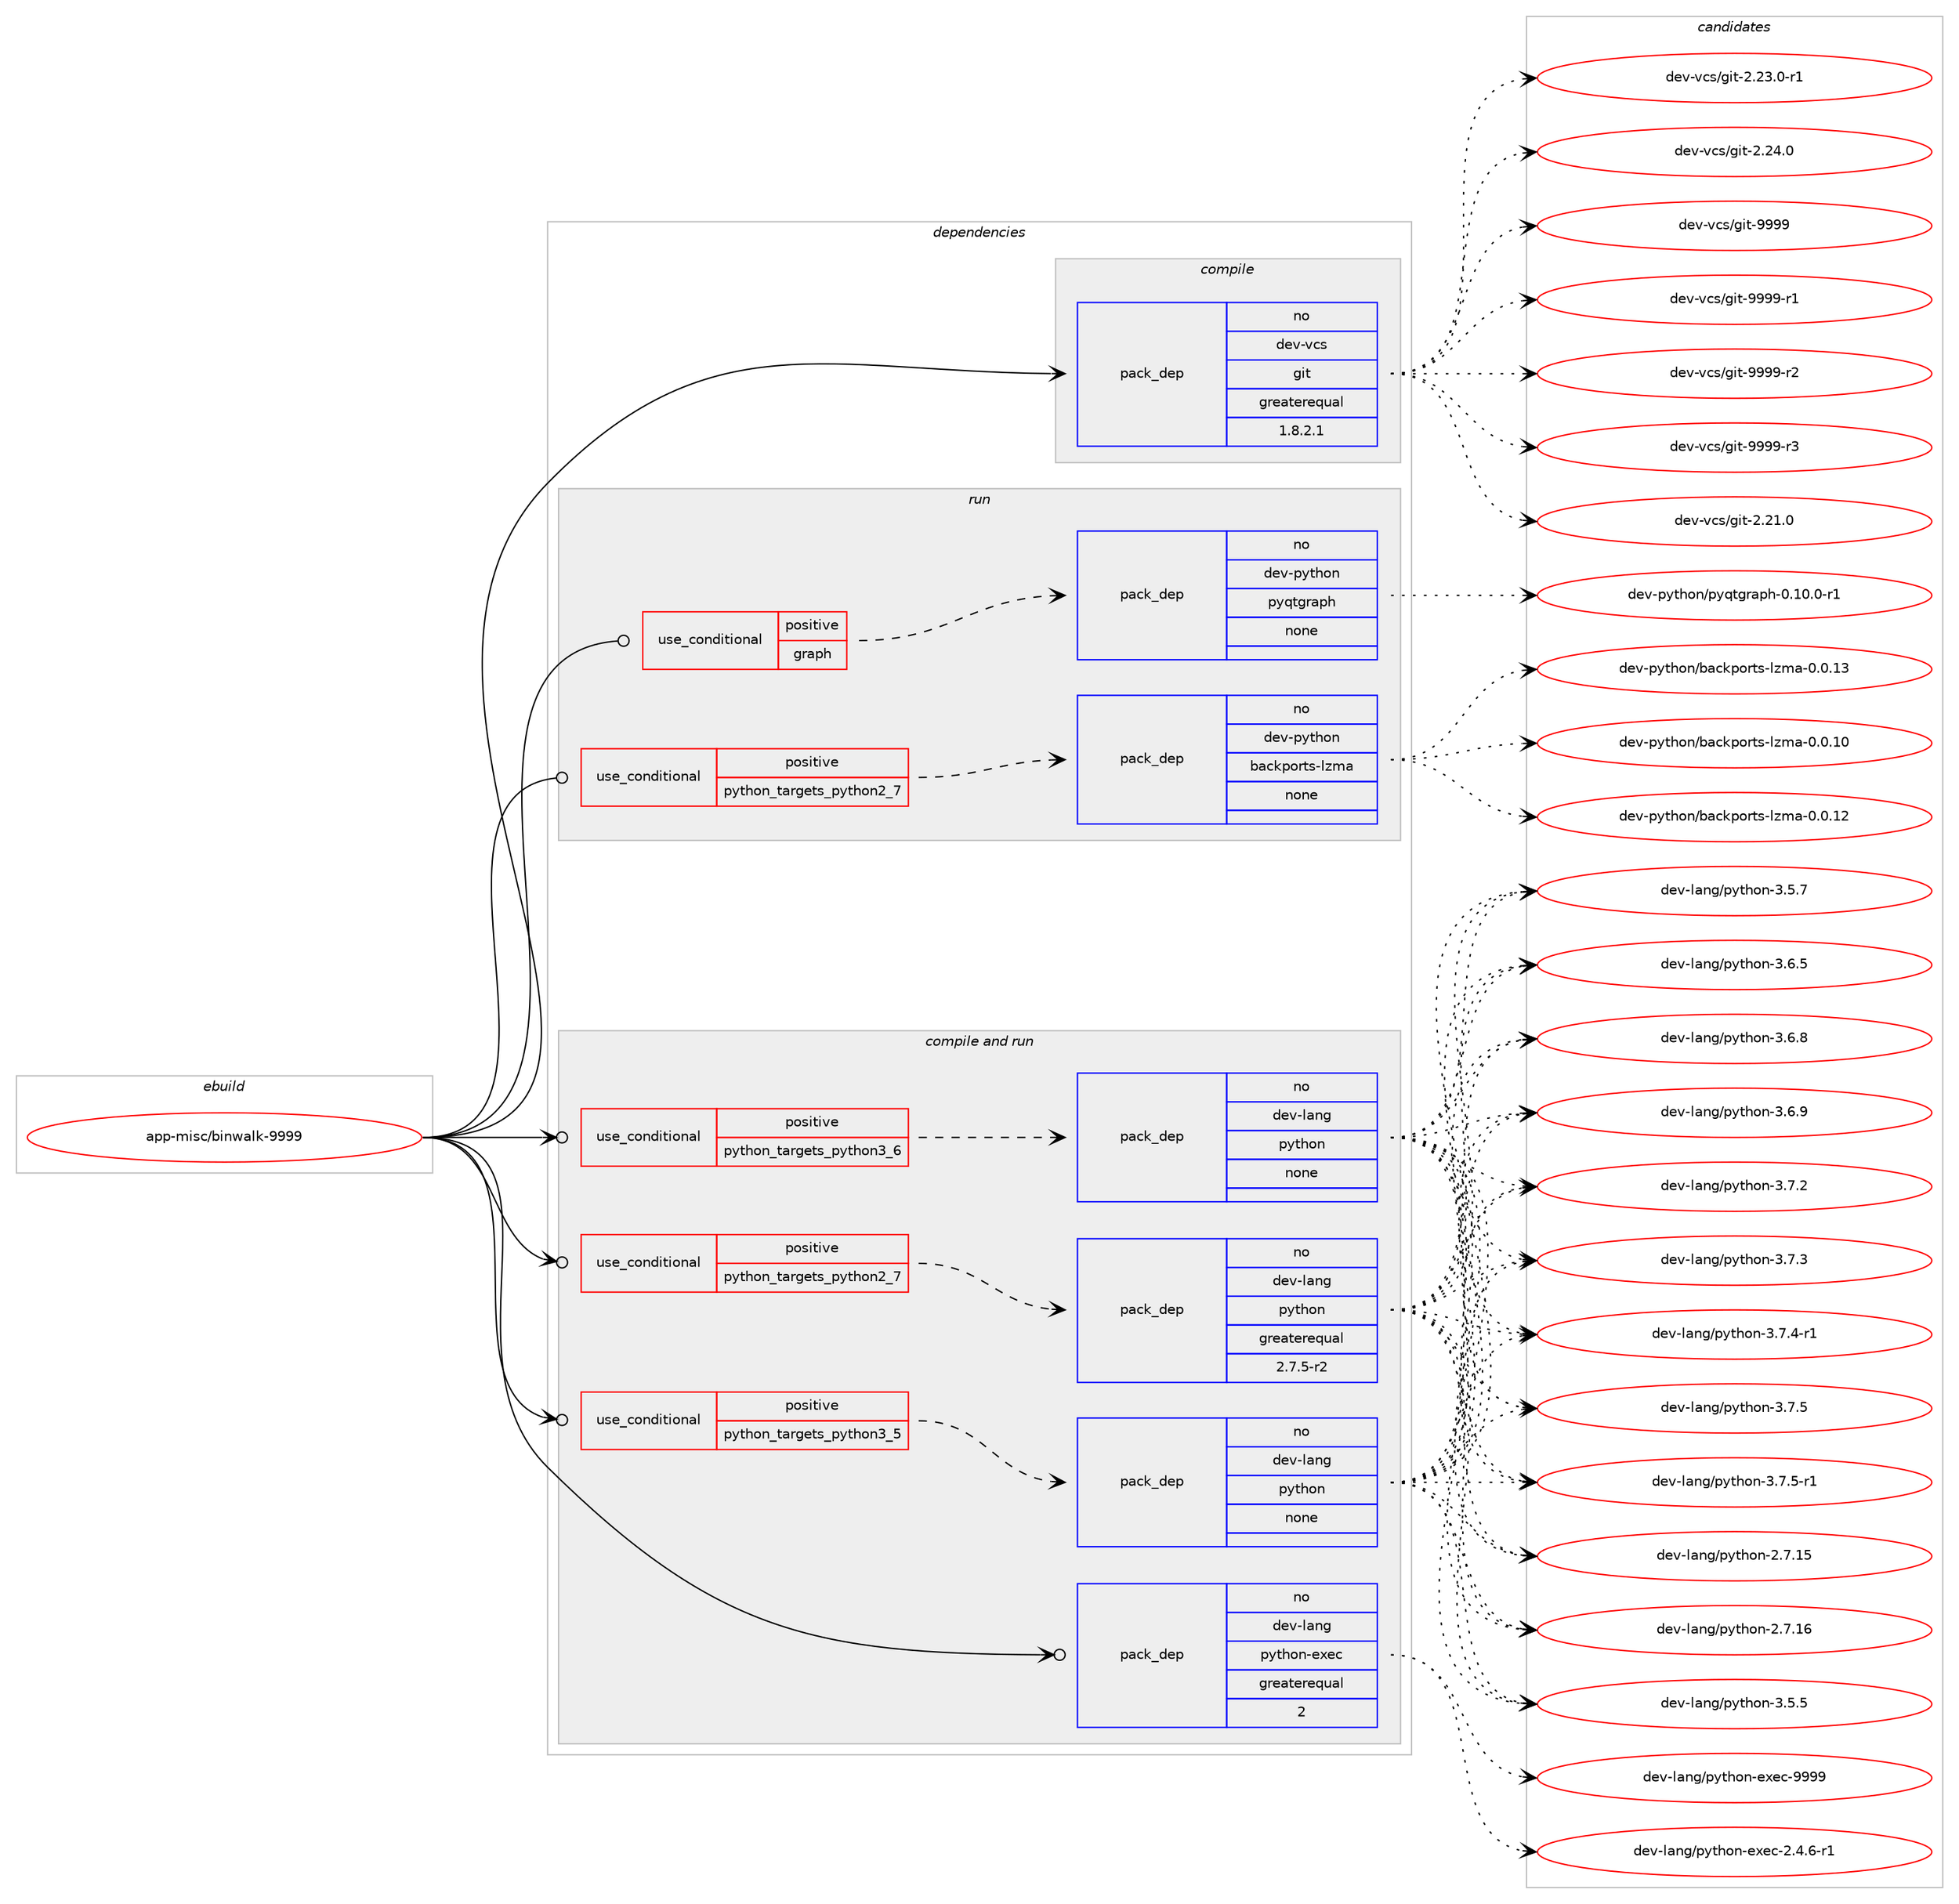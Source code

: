 digraph prolog {

# *************
# Graph options
# *************

newrank=true;
concentrate=true;
compound=true;
graph [rankdir=LR,fontname=Helvetica,fontsize=10,ranksep=1.5];#, ranksep=2.5, nodesep=0.2];
edge  [arrowhead=vee];
node  [fontname=Helvetica,fontsize=10];

# **********
# The ebuild
# **********

subgraph cluster_leftcol {
color=gray;
rank=same;
label=<<i>ebuild</i>>;
id [label="app-misc/binwalk-9999", color=red, width=4, href="../app-misc/binwalk-9999.svg"];
}

# ****************
# The dependencies
# ****************

subgraph cluster_midcol {
color=gray;
label=<<i>dependencies</i>>;
subgraph cluster_compile {
fillcolor="#eeeeee";
style=filled;
label=<<i>compile</i>>;
subgraph pack369900 {
dependency497778 [label=<<TABLE BORDER="0" CELLBORDER="1" CELLSPACING="0" CELLPADDING="4" WIDTH="220"><TR><TD ROWSPAN="6" CELLPADDING="30">pack_dep</TD></TR><TR><TD WIDTH="110">no</TD></TR><TR><TD>dev-vcs</TD></TR><TR><TD>git</TD></TR><TR><TD>greaterequal</TD></TR><TR><TD>1.8.2.1</TD></TR></TABLE>>, shape=none, color=blue];
}
id:e -> dependency497778:w [weight=20,style="solid",arrowhead="vee"];
}
subgraph cluster_compileandrun {
fillcolor="#eeeeee";
style=filled;
label=<<i>compile and run</i>>;
subgraph cond118896 {
dependency497779 [label=<<TABLE BORDER="0" CELLBORDER="1" CELLSPACING="0" CELLPADDING="4"><TR><TD ROWSPAN="3" CELLPADDING="10">use_conditional</TD></TR><TR><TD>positive</TD></TR><TR><TD>python_targets_python2_7</TD></TR></TABLE>>, shape=none, color=red];
subgraph pack369901 {
dependency497780 [label=<<TABLE BORDER="0" CELLBORDER="1" CELLSPACING="0" CELLPADDING="4" WIDTH="220"><TR><TD ROWSPAN="6" CELLPADDING="30">pack_dep</TD></TR><TR><TD WIDTH="110">no</TD></TR><TR><TD>dev-lang</TD></TR><TR><TD>python</TD></TR><TR><TD>greaterequal</TD></TR><TR><TD>2.7.5-r2</TD></TR></TABLE>>, shape=none, color=blue];
}
dependency497779:e -> dependency497780:w [weight=20,style="dashed",arrowhead="vee"];
}
id:e -> dependency497779:w [weight=20,style="solid",arrowhead="odotvee"];
subgraph cond118897 {
dependency497781 [label=<<TABLE BORDER="0" CELLBORDER="1" CELLSPACING="0" CELLPADDING="4"><TR><TD ROWSPAN="3" CELLPADDING="10">use_conditional</TD></TR><TR><TD>positive</TD></TR><TR><TD>python_targets_python3_5</TD></TR></TABLE>>, shape=none, color=red];
subgraph pack369902 {
dependency497782 [label=<<TABLE BORDER="0" CELLBORDER="1" CELLSPACING="0" CELLPADDING="4" WIDTH="220"><TR><TD ROWSPAN="6" CELLPADDING="30">pack_dep</TD></TR><TR><TD WIDTH="110">no</TD></TR><TR><TD>dev-lang</TD></TR><TR><TD>python</TD></TR><TR><TD>none</TD></TR><TR><TD></TD></TR></TABLE>>, shape=none, color=blue];
}
dependency497781:e -> dependency497782:w [weight=20,style="dashed",arrowhead="vee"];
}
id:e -> dependency497781:w [weight=20,style="solid",arrowhead="odotvee"];
subgraph cond118898 {
dependency497783 [label=<<TABLE BORDER="0" CELLBORDER="1" CELLSPACING="0" CELLPADDING="4"><TR><TD ROWSPAN="3" CELLPADDING="10">use_conditional</TD></TR><TR><TD>positive</TD></TR><TR><TD>python_targets_python3_6</TD></TR></TABLE>>, shape=none, color=red];
subgraph pack369903 {
dependency497784 [label=<<TABLE BORDER="0" CELLBORDER="1" CELLSPACING="0" CELLPADDING="4" WIDTH="220"><TR><TD ROWSPAN="6" CELLPADDING="30">pack_dep</TD></TR><TR><TD WIDTH="110">no</TD></TR><TR><TD>dev-lang</TD></TR><TR><TD>python</TD></TR><TR><TD>none</TD></TR><TR><TD></TD></TR></TABLE>>, shape=none, color=blue];
}
dependency497783:e -> dependency497784:w [weight=20,style="dashed",arrowhead="vee"];
}
id:e -> dependency497783:w [weight=20,style="solid",arrowhead="odotvee"];
subgraph pack369904 {
dependency497785 [label=<<TABLE BORDER="0" CELLBORDER="1" CELLSPACING="0" CELLPADDING="4" WIDTH="220"><TR><TD ROWSPAN="6" CELLPADDING="30">pack_dep</TD></TR><TR><TD WIDTH="110">no</TD></TR><TR><TD>dev-lang</TD></TR><TR><TD>python-exec</TD></TR><TR><TD>greaterequal</TD></TR><TR><TD>2</TD></TR></TABLE>>, shape=none, color=blue];
}
id:e -> dependency497785:w [weight=20,style="solid",arrowhead="odotvee"];
}
subgraph cluster_run {
fillcolor="#eeeeee";
style=filled;
label=<<i>run</i>>;
subgraph cond118899 {
dependency497786 [label=<<TABLE BORDER="0" CELLBORDER="1" CELLSPACING="0" CELLPADDING="4"><TR><TD ROWSPAN="3" CELLPADDING="10">use_conditional</TD></TR><TR><TD>positive</TD></TR><TR><TD>graph</TD></TR></TABLE>>, shape=none, color=red];
subgraph pack369905 {
dependency497787 [label=<<TABLE BORDER="0" CELLBORDER="1" CELLSPACING="0" CELLPADDING="4" WIDTH="220"><TR><TD ROWSPAN="6" CELLPADDING="30">pack_dep</TD></TR><TR><TD WIDTH="110">no</TD></TR><TR><TD>dev-python</TD></TR><TR><TD>pyqtgraph</TD></TR><TR><TD>none</TD></TR><TR><TD></TD></TR></TABLE>>, shape=none, color=blue];
}
dependency497786:e -> dependency497787:w [weight=20,style="dashed",arrowhead="vee"];
}
id:e -> dependency497786:w [weight=20,style="solid",arrowhead="odot"];
subgraph cond118900 {
dependency497788 [label=<<TABLE BORDER="0" CELLBORDER="1" CELLSPACING="0" CELLPADDING="4"><TR><TD ROWSPAN="3" CELLPADDING="10">use_conditional</TD></TR><TR><TD>positive</TD></TR><TR><TD>python_targets_python2_7</TD></TR></TABLE>>, shape=none, color=red];
subgraph pack369906 {
dependency497789 [label=<<TABLE BORDER="0" CELLBORDER="1" CELLSPACING="0" CELLPADDING="4" WIDTH="220"><TR><TD ROWSPAN="6" CELLPADDING="30">pack_dep</TD></TR><TR><TD WIDTH="110">no</TD></TR><TR><TD>dev-python</TD></TR><TR><TD>backports-lzma</TD></TR><TR><TD>none</TD></TR><TR><TD></TD></TR></TABLE>>, shape=none, color=blue];
}
dependency497788:e -> dependency497789:w [weight=20,style="dashed",arrowhead="vee"];
}
id:e -> dependency497788:w [weight=20,style="solid",arrowhead="odot"];
}
}

# **************
# The candidates
# **************

subgraph cluster_choices {
rank=same;
color=gray;
label=<<i>candidates</i>>;

subgraph choice369900 {
color=black;
nodesep=1;
choice10010111845118991154710310511645504650494648 [label="dev-vcs/git-2.21.0", color=red, width=4,href="../dev-vcs/git-2.21.0.svg"];
choice100101118451189911547103105116455046505146484511449 [label="dev-vcs/git-2.23.0-r1", color=red, width=4,href="../dev-vcs/git-2.23.0-r1.svg"];
choice10010111845118991154710310511645504650524648 [label="dev-vcs/git-2.24.0", color=red, width=4,href="../dev-vcs/git-2.24.0.svg"];
choice1001011184511899115471031051164557575757 [label="dev-vcs/git-9999", color=red, width=4,href="../dev-vcs/git-9999.svg"];
choice10010111845118991154710310511645575757574511449 [label="dev-vcs/git-9999-r1", color=red, width=4,href="../dev-vcs/git-9999-r1.svg"];
choice10010111845118991154710310511645575757574511450 [label="dev-vcs/git-9999-r2", color=red, width=4,href="../dev-vcs/git-9999-r2.svg"];
choice10010111845118991154710310511645575757574511451 [label="dev-vcs/git-9999-r3", color=red, width=4,href="../dev-vcs/git-9999-r3.svg"];
dependency497778:e -> choice10010111845118991154710310511645504650494648:w [style=dotted,weight="100"];
dependency497778:e -> choice100101118451189911547103105116455046505146484511449:w [style=dotted,weight="100"];
dependency497778:e -> choice10010111845118991154710310511645504650524648:w [style=dotted,weight="100"];
dependency497778:e -> choice1001011184511899115471031051164557575757:w [style=dotted,weight="100"];
dependency497778:e -> choice10010111845118991154710310511645575757574511449:w [style=dotted,weight="100"];
dependency497778:e -> choice10010111845118991154710310511645575757574511450:w [style=dotted,weight="100"];
dependency497778:e -> choice10010111845118991154710310511645575757574511451:w [style=dotted,weight="100"];
}
subgraph choice369901 {
color=black;
nodesep=1;
choice10010111845108971101034711212111610411111045504655464953 [label="dev-lang/python-2.7.15", color=red, width=4,href="../dev-lang/python-2.7.15.svg"];
choice10010111845108971101034711212111610411111045504655464954 [label="dev-lang/python-2.7.16", color=red, width=4,href="../dev-lang/python-2.7.16.svg"];
choice100101118451089711010347112121116104111110455146534653 [label="dev-lang/python-3.5.5", color=red, width=4,href="../dev-lang/python-3.5.5.svg"];
choice100101118451089711010347112121116104111110455146534655 [label="dev-lang/python-3.5.7", color=red, width=4,href="../dev-lang/python-3.5.7.svg"];
choice100101118451089711010347112121116104111110455146544653 [label="dev-lang/python-3.6.5", color=red, width=4,href="../dev-lang/python-3.6.5.svg"];
choice100101118451089711010347112121116104111110455146544656 [label="dev-lang/python-3.6.8", color=red, width=4,href="../dev-lang/python-3.6.8.svg"];
choice100101118451089711010347112121116104111110455146544657 [label="dev-lang/python-3.6.9", color=red, width=4,href="../dev-lang/python-3.6.9.svg"];
choice100101118451089711010347112121116104111110455146554650 [label="dev-lang/python-3.7.2", color=red, width=4,href="../dev-lang/python-3.7.2.svg"];
choice100101118451089711010347112121116104111110455146554651 [label="dev-lang/python-3.7.3", color=red, width=4,href="../dev-lang/python-3.7.3.svg"];
choice1001011184510897110103471121211161041111104551465546524511449 [label="dev-lang/python-3.7.4-r1", color=red, width=4,href="../dev-lang/python-3.7.4-r1.svg"];
choice100101118451089711010347112121116104111110455146554653 [label="dev-lang/python-3.7.5", color=red, width=4,href="../dev-lang/python-3.7.5.svg"];
choice1001011184510897110103471121211161041111104551465546534511449 [label="dev-lang/python-3.7.5-r1", color=red, width=4,href="../dev-lang/python-3.7.5-r1.svg"];
dependency497780:e -> choice10010111845108971101034711212111610411111045504655464953:w [style=dotted,weight="100"];
dependency497780:e -> choice10010111845108971101034711212111610411111045504655464954:w [style=dotted,weight="100"];
dependency497780:e -> choice100101118451089711010347112121116104111110455146534653:w [style=dotted,weight="100"];
dependency497780:e -> choice100101118451089711010347112121116104111110455146534655:w [style=dotted,weight="100"];
dependency497780:e -> choice100101118451089711010347112121116104111110455146544653:w [style=dotted,weight="100"];
dependency497780:e -> choice100101118451089711010347112121116104111110455146544656:w [style=dotted,weight="100"];
dependency497780:e -> choice100101118451089711010347112121116104111110455146544657:w [style=dotted,weight="100"];
dependency497780:e -> choice100101118451089711010347112121116104111110455146554650:w [style=dotted,weight="100"];
dependency497780:e -> choice100101118451089711010347112121116104111110455146554651:w [style=dotted,weight="100"];
dependency497780:e -> choice1001011184510897110103471121211161041111104551465546524511449:w [style=dotted,weight="100"];
dependency497780:e -> choice100101118451089711010347112121116104111110455146554653:w [style=dotted,weight="100"];
dependency497780:e -> choice1001011184510897110103471121211161041111104551465546534511449:w [style=dotted,weight="100"];
}
subgraph choice369902 {
color=black;
nodesep=1;
choice10010111845108971101034711212111610411111045504655464953 [label="dev-lang/python-2.7.15", color=red, width=4,href="../dev-lang/python-2.7.15.svg"];
choice10010111845108971101034711212111610411111045504655464954 [label="dev-lang/python-2.7.16", color=red, width=4,href="../dev-lang/python-2.7.16.svg"];
choice100101118451089711010347112121116104111110455146534653 [label="dev-lang/python-3.5.5", color=red, width=4,href="../dev-lang/python-3.5.5.svg"];
choice100101118451089711010347112121116104111110455146534655 [label="dev-lang/python-3.5.7", color=red, width=4,href="../dev-lang/python-3.5.7.svg"];
choice100101118451089711010347112121116104111110455146544653 [label="dev-lang/python-3.6.5", color=red, width=4,href="../dev-lang/python-3.6.5.svg"];
choice100101118451089711010347112121116104111110455146544656 [label="dev-lang/python-3.6.8", color=red, width=4,href="../dev-lang/python-3.6.8.svg"];
choice100101118451089711010347112121116104111110455146544657 [label="dev-lang/python-3.6.9", color=red, width=4,href="../dev-lang/python-3.6.9.svg"];
choice100101118451089711010347112121116104111110455146554650 [label="dev-lang/python-3.7.2", color=red, width=4,href="../dev-lang/python-3.7.2.svg"];
choice100101118451089711010347112121116104111110455146554651 [label="dev-lang/python-3.7.3", color=red, width=4,href="../dev-lang/python-3.7.3.svg"];
choice1001011184510897110103471121211161041111104551465546524511449 [label="dev-lang/python-3.7.4-r1", color=red, width=4,href="../dev-lang/python-3.7.4-r1.svg"];
choice100101118451089711010347112121116104111110455146554653 [label="dev-lang/python-3.7.5", color=red, width=4,href="../dev-lang/python-3.7.5.svg"];
choice1001011184510897110103471121211161041111104551465546534511449 [label="dev-lang/python-3.7.5-r1", color=red, width=4,href="../dev-lang/python-3.7.5-r1.svg"];
dependency497782:e -> choice10010111845108971101034711212111610411111045504655464953:w [style=dotted,weight="100"];
dependency497782:e -> choice10010111845108971101034711212111610411111045504655464954:w [style=dotted,weight="100"];
dependency497782:e -> choice100101118451089711010347112121116104111110455146534653:w [style=dotted,weight="100"];
dependency497782:e -> choice100101118451089711010347112121116104111110455146534655:w [style=dotted,weight="100"];
dependency497782:e -> choice100101118451089711010347112121116104111110455146544653:w [style=dotted,weight="100"];
dependency497782:e -> choice100101118451089711010347112121116104111110455146544656:w [style=dotted,weight="100"];
dependency497782:e -> choice100101118451089711010347112121116104111110455146544657:w [style=dotted,weight="100"];
dependency497782:e -> choice100101118451089711010347112121116104111110455146554650:w [style=dotted,weight="100"];
dependency497782:e -> choice100101118451089711010347112121116104111110455146554651:w [style=dotted,weight="100"];
dependency497782:e -> choice1001011184510897110103471121211161041111104551465546524511449:w [style=dotted,weight="100"];
dependency497782:e -> choice100101118451089711010347112121116104111110455146554653:w [style=dotted,weight="100"];
dependency497782:e -> choice1001011184510897110103471121211161041111104551465546534511449:w [style=dotted,weight="100"];
}
subgraph choice369903 {
color=black;
nodesep=1;
choice10010111845108971101034711212111610411111045504655464953 [label="dev-lang/python-2.7.15", color=red, width=4,href="../dev-lang/python-2.7.15.svg"];
choice10010111845108971101034711212111610411111045504655464954 [label="dev-lang/python-2.7.16", color=red, width=4,href="../dev-lang/python-2.7.16.svg"];
choice100101118451089711010347112121116104111110455146534653 [label="dev-lang/python-3.5.5", color=red, width=4,href="../dev-lang/python-3.5.5.svg"];
choice100101118451089711010347112121116104111110455146534655 [label="dev-lang/python-3.5.7", color=red, width=4,href="../dev-lang/python-3.5.7.svg"];
choice100101118451089711010347112121116104111110455146544653 [label="dev-lang/python-3.6.5", color=red, width=4,href="../dev-lang/python-3.6.5.svg"];
choice100101118451089711010347112121116104111110455146544656 [label="dev-lang/python-3.6.8", color=red, width=4,href="../dev-lang/python-3.6.8.svg"];
choice100101118451089711010347112121116104111110455146544657 [label="dev-lang/python-3.6.9", color=red, width=4,href="../dev-lang/python-3.6.9.svg"];
choice100101118451089711010347112121116104111110455146554650 [label="dev-lang/python-3.7.2", color=red, width=4,href="../dev-lang/python-3.7.2.svg"];
choice100101118451089711010347112121116104111110455146554651 [label="dev-lang/python-3.7.3", color=red, width=4,href="../dev-lang/python-3.7.3.svg"];
choice1001011184510897110103471121211161041111104551465546524511449 [label="dev-lang/python-3.7.4-r1", color=red, width=4,href="../dev-lang/python-3.7.4-r1.svg"];
choice100101118451089711010347112121116104111110455146554653 [label="dev-lang/python-3.7.5", color=red, width=4,href="../dev-lang/python-3.7.5.svg"];
choice1001011184510897110103471121211161041111104551465546534511449 [label="dev-lang/python-3.7.5-r1", color=red, width=4,href="../dev-lang/python-3.7.5-r1.svg"];
dependency497784:e -> choice10010111845108971101034711212111610411111045504655464953:w [style=dotted,weight="100"];
dependency497784:e -> choice10010111845108971101034711212111610411111045504655464954:w [style=dotted,weight="100"];
dependency497784:e -> choice100101118451089711010347112121116104111110455146534653:w [style=dotted,weight="100"];
dependency497784:e -> choice100101118451089711010347112121116104111110455146534655:w [style=dotted,weight="100"];
dependency497784:e -> choice100101118451089711010347112121116104111110455146544653:w [style=dotted,weight="100"];
dependency497784:e -> choice100101118451089711010347112121116104111110455146544656:w [style=dotted,weight="100"];
dependency497784:e -> choice100101118451089711010347112121116104111110455146544657:w [style=dotted,weight="100"];
dependency497784:e -> choice100101118451089711010347112121116104111110455146554650:w [style=dotted,weight="100"];
dependency497784:e -> choice100101118451089711010347112121116104111110455146554651:w [style=dotted,weight="100"];
dependency497784:e -> choice1001011184510897110103471121211161041111104551465546524511449:w [style=dotted,weight="100"];
dependency497784:e -> choice100101118451089711010347112121116104111110455146554653:w [style=dotted,weight="100"];
dependency497784:e -> choice1001011184510897110103471121211161041111104551465546534511449:w [style=dotted,weight="100"];
}
subgraph choice369904 {
color=black;
nodesep=1;
choice10010111845108971101034711212111610411111045101120101994550465246544511449 [label="dev-lang/python-exec-2.4.6-r1", color=red, width=4,href="../dev-lang/python-exec-2.4.6-r1.svg"];
choice10010111845108971101034711212111610411111045101120101994557575757 [label="dev-lang/python-exec-9999", color=red, width=4,href="../dev-lang/python-exec-9999.svg"];
dependency497785:e -> choice10010111845108971101034711212111610411111045101120101994550465246544511449:w [style=dotted,weight="100"];
dependency497785:e -> choice10010111845108971101034711212111610411111045101120101994557575757:w [style=dotted,weight="100"];
}
subgraph choice369905 {
color=black;
nodesep=1;
choice100101118451121211161041111104711212111311610311497112104454846494846484511449 [label="dev-python/pyqtgraph-0.10.0-r1", color=red, width=4,href="../dev-python/pyqtgraph-0.10.0-r1.svg"];
dependency497787:e -> choice100101118451121211161041111104711212111311610311497112104454846494846484511449:w [style=dotted,weight="100"];
}
subgraph choice369906 {
color=black;
nodesep=1;
choice1001011184511212111610411111047989799107112111114116115451081221099745484648464948 [label="dev-python/backports-lzma-0.0.10", color=red, width=4,href="../dev-python/backports-lzma-0.0.10.svg"];
choice1001011184511212111610411111047989799107112111114116115451081221099745484648464950 [label="dev-python/backports-lzma-0.0.12", color=red, width=4,href="../dev-python/backports-lzma-0.0.12.svg"];
choice1001011184511212111610411111047989799107112111114116115451081221099745484648464951 [label="dev-python/backports-lzma-0.0.13", color=red, width=4,href="../dev-python/backports-lzma-0.0.13.svg"];
dependency497789:e -> choice1001011184511212111610411111047989799107112111114116115451081221099745484648464948:w [style=dotted,weight="100"];
dependency497789:e -> choice1001011184511212111610411111047989799107112111114116115451081221099745484648464950:w [style=dotted,weight="100"];
dependency497789:e -> choice1001011184511212111610411111047989799107112111114116115451081221099745484648464951:w [style=dotted,weight="100"];
}
}

}
